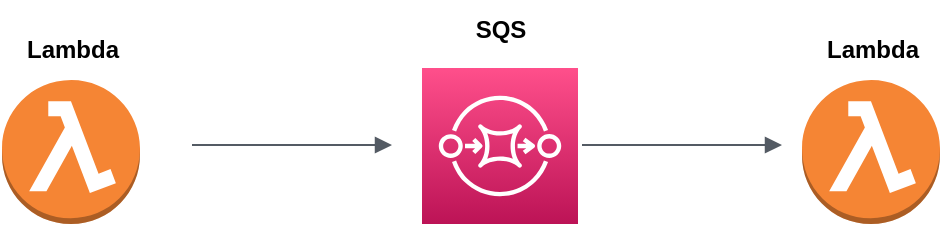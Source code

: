 <mxfile version="20.0.3" type="github">
  <diagram id="Ht1M8jgEwFfnCIfOTk4-" name="Page-1">
    <mxGraphModel dx="1422" dy="1589" grid="1" gridSize="10" guides="1" tooltips="1" connect="1" arrows="1" fold="1" page="1" pageScale="1" pageWidth="1169" pageHeight="827" math="0" shadow="0">
      <root>
        <object label="" id="0">
          <mxCell />
        </object>
        <mxCell id="1" parent="0" />
        <mxCell id="qKwbPQELBUGEyL_gi1zJ-6" value="" style="outlineConnect=0;dashed=0;verticalLabelPosition=bottom;verticalAlign=top;align=center;shape=mxgraph.aws3.lambda_function;fillColor=#F58534;gradientColor=none;strokeColor=default;overflow=visible;html=1;" vertex="1" parent="1">
          <mxGeometry x="440" y="-630" width="69" height="72" as="geometry" />
        </mxCell>
        <mxCell id="qKwbPQELBUGEyL_gi1zJ-9" value="&lt;b&gt;Lambda&lt;/b&gt;" style="text;html=1;resizable=0;autosize=1;align=center;verticalAlign=middle;points=[];fillColor=none;strokeColor=none;rounded=0;" vertex="1" parent="1">
          <mxGeometry x="440" y="-660" width="70" height="30" as="geometry" />
        </mxCell>
        <mxCell id="qKwbPQELBUGEyL_gi1zJ-10" value="" style="sketch=0;points=[[0,0,0],[0.25,0,0],[0.5,0,0],[0.75,0,0],[1,0,0],[0,1,0],[0.25,1,0],[0.5,1,0],[0.75,1,0],[1,1,0],[0,0.25,0],[0,0.5,0],[0,0.75,0],[1,0.25,0],[1,0.5,0],[1,0.75,0]];outlineConnect=0;fontColor=#232F3E;gradientColor=#FF4F8B;gradientDirection=north;fillColor=#BC1356;strokeColor=#ffffff;dashed=0;verticalLabelPosition=bottom;verticalAlign=top;align=center;html=1;fontSize=12;fontStyle=0;aspect=fixed;shape=mxgraph.aws4.resourceIcon;resIcon=mxgraph.aws4.sqs;" vertex="1" parent="1">
          <mxGeometry x="650" y="-636" width="78" height="78" as="geometry" />
        </mxCell>
        <mxCell id="qKwbPQELBUGEyL_gi1zJ-12" value="" style="edgeStyle=orthogonalEdgeStyle;html=1;endArrow=block;elbow=vertical;startArrow=none;endFill=1;strokeColor=#545B64;rounded=0;" edge="1" parent="1">
          <mxGeometry width="100" relative="1" as="geometry">
            <mxPoint x="535" y="-597.5" as="sourcePoint" />
            <mxPoint x="635" y="-597.5" as="targetPoint" />
          </mxGeometry>
        </mxCell>
        <mxCell id="qKwbPQELBUGEyL_gi1zJ-13" value="&lt;b&gt;SQS&lt;/b&gt;" style="text;html=1;resizable=0;autosize=1;align=center;verticalAlign=middle;points=[];fillColor=none;strokeColor=none;rounded=0;" vertex="1" parent="1">
          <mxGeometry x="664" y="-670" width="50" height="30" as="geometry" />
        </mxCell>
        <mxCell id="qKwbPQELBUGEyL_gi1zJ-14" value="" style="outlineConnect=0;dashed=0;verticalLabelPosition=bottom;verticalAlign=top;align=center;shape=mxgraph.aws3.lambda_function;fillColor=#F58534;gradientColor=none;strokeColor=default;overflow=visible;html=1;" vertex="1" parent="1">
          <mxGeometry x="840" y="-630" width="69" height="72" as="geometry" />
        </mxCell>
        <mxCell id="qKwbPQELBUGEyL_gi1zJ-15" value="&lt;b&gt;Lambda&lt;/b&gt;" style="text;html=1;resizable=0;autosize=1;align=center;verticalAlign=middle;points=[];fillColor=none;strokeColor=none;rounded=0;" vertex="1" parent="1">
          <mxGeometry x="840" y="-660" width="70" height="30" as="geometry" />
        </mxCell>
        <mxCell id="qKwbPQELBUGEyL_gi1zJ-16" value="" style="edgeStyle=orthogonalEdgeStyle;html=1;endArrow=block;elbow=vertical;startArrow=none;endFill=1;strokeColor=#545B64;rounded=0;" edge="1" parent="1">
          <mxGeometry width="100" relative="1" as="geometry">
            <mxPoint x="730" y="-597.5" as="sourcePoint" />
            <mxPoint x="830" y="-597.5" as="targetPoint" />
          </mxGeometry>
        </mxCell>
      </root>
    </mxGraphModel>
  </diagram>
</mxfile>
